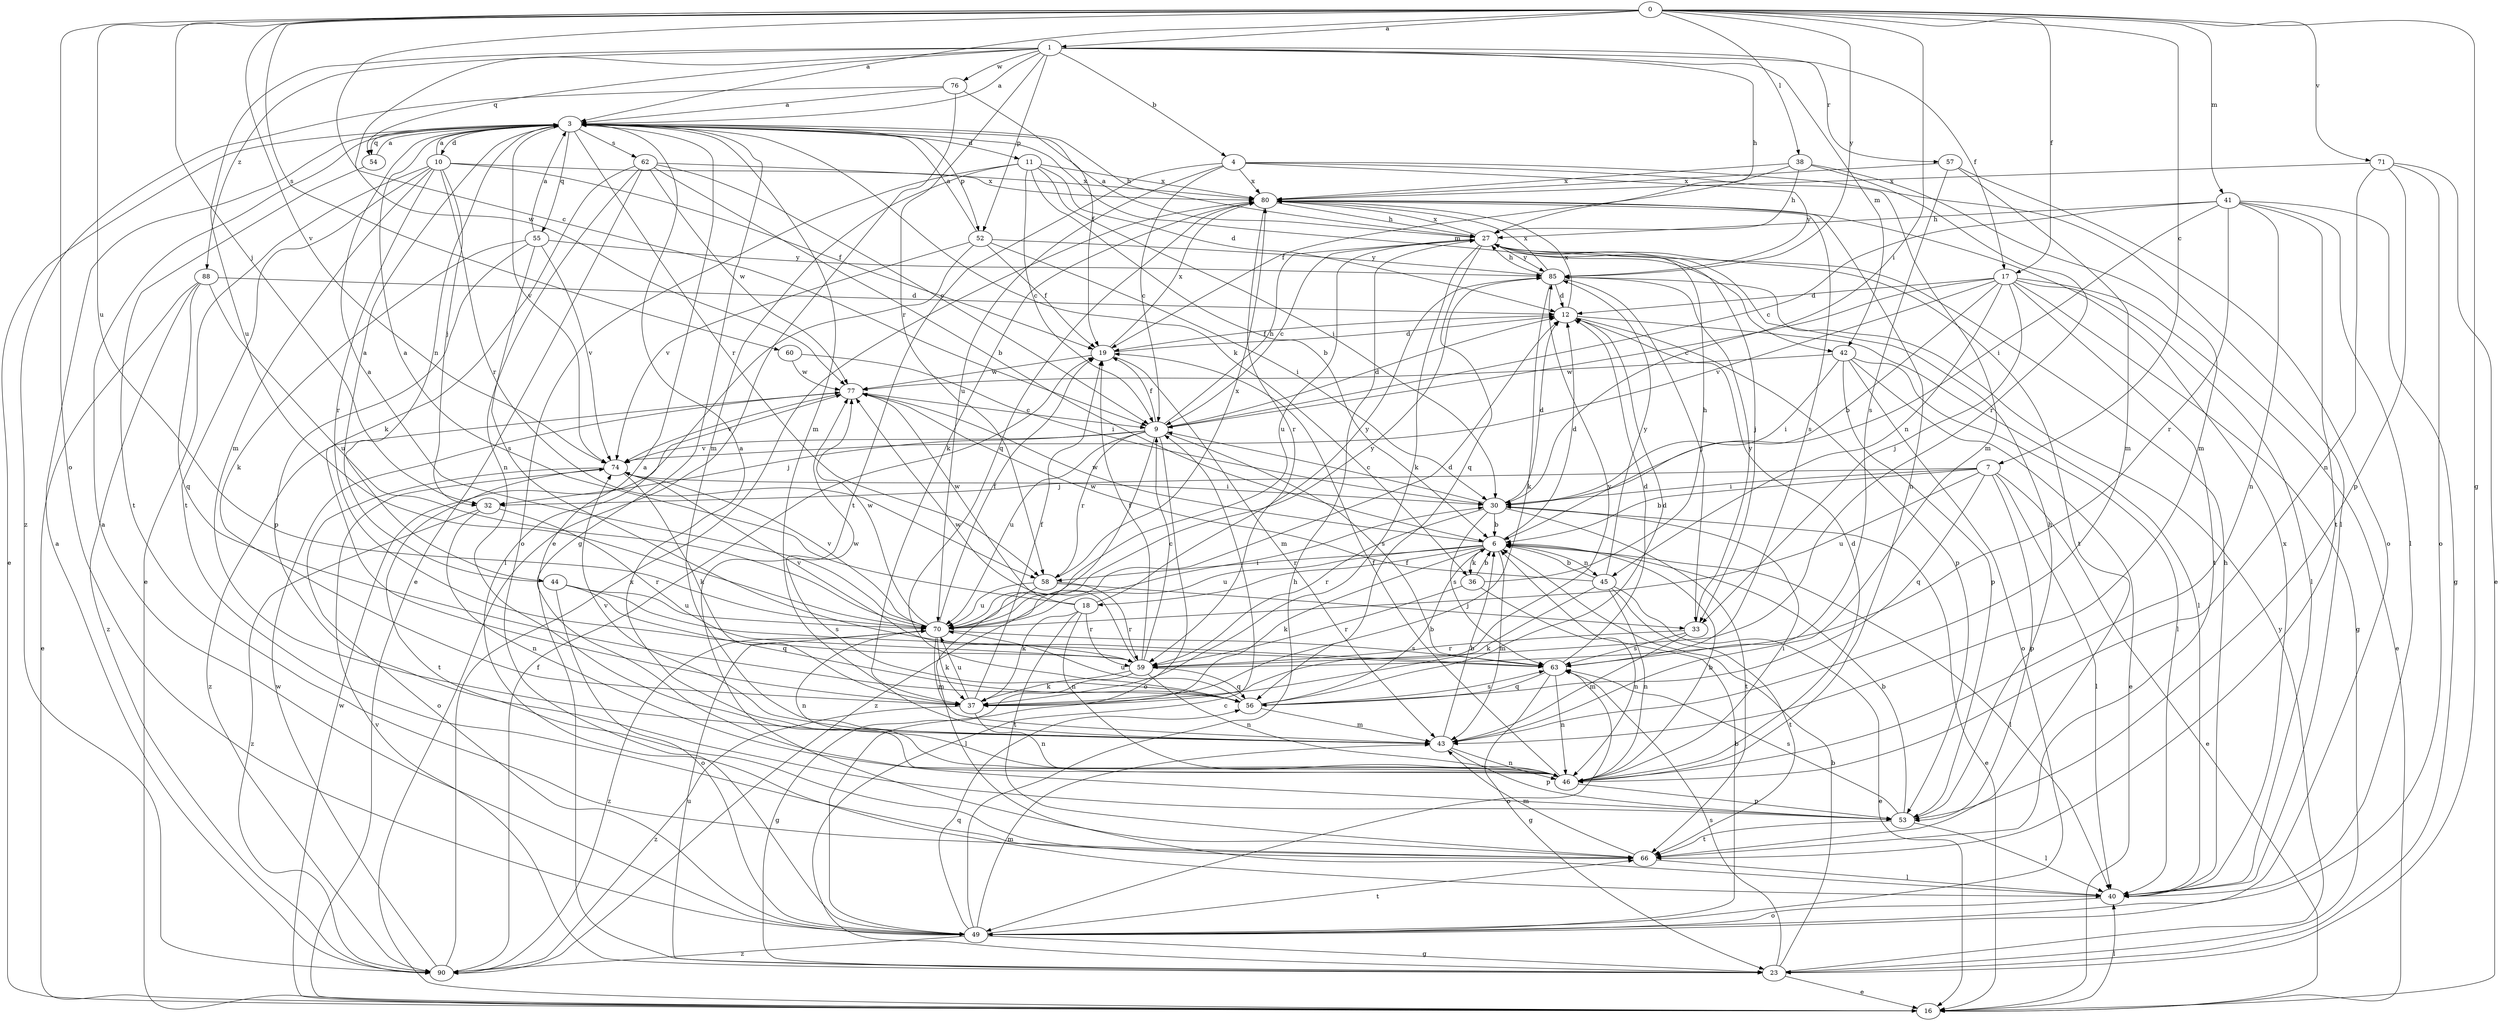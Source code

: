 strict digraph  {
0;
1;
3;
4;
6;
7;
9;
10;
11;
12;
16;
17;
18;
19;
23;
27;
30;
32;
33;
36;
37;
38;
40;
41;
42;
43;
44;
45;
46;
49;
52;
53;
54;
55;
56;
57;
58;
59;
60;
62;
63;
66;
70;
71;
74;
76;
77;
80;
85;
88;
90;
0 -> 1  [label=a];
0 -> 3  [label=a];
0 -> 7  [label=c];
0 -> 9  [label=c];
0 -> 17  [label=f];
0 -> 23  [label=g];
0 -> 30  [label=i];
0 -> 32  [label=j];
0 -> 38  [label=l];
0 -> 41  [label=m];
0 -> 49  [label=o];
0 -> 60  [label=s];
0 -> 70  [label=u];
0 -> 71  [label=v];
0 -> 74  [label=v];
0 -> 85  [label=y];
1 -> 3  [label=a];
1 -> 4  [label=b];
1 -> 17  [label=f];
1 -> 27  [label=h];
1 -> 42  [label=m];
1 -> 52  [label=p];
1 -> 54  [label=q];
1 -> 57  [label=r];
1 -> 58  [label=r];
1 -> 70  [label=u];
1 -> 76  [label=w];
1 -> 77  [label=w];
1 -> 88  [label=z];
3 -> 10  [label=d];
3 -> 11  [label=d];
3 -> 16  [label=e];
3 -> 23  [label=g];
3 -> 27  [label=h];
3 -> 36  [label=k];
3 -> 42  [label=m];
3 -> 43  [label=m];
3 -> 44  [label=n];
3 -> 52  [label=p];
3 -> 54  [label=q];
3 -> 55  [label=q];
3 -> 58  [label=r];
3 -> 62  [label=s];
3 -> 74  [label=v];
4 -> 9  [label=c];
4 -> 40  [label=l];
4 -> 43  [label=m];
4 -> 66  [label=t];
4 -> 70  [label=u];
4 -> 80  [label=x];
4 -> 85  [label=y];
6 -> 12  [label=d];
6 -> 18  [label=f];
6 -> 36  [label=k];
6 -> 37  [label=k];
6 -> 40  [label=l];
6 -> 43  [label=m];
6 -> 45  [label=n];
6 -> 58  [label=r];
6 -> 70  [label=u];
6 -> 77  [label=w];
7 -> 6  [label=b];
7 -> 16  [label=e];
7 -> 30  [label=i];
7 -> 32  [label=j];
7 -> 40  [label=l];
7 -> 53  [label=p];
7 -> 56  [label=q];
7 -> 70  [label=u];
9 -> 12  [label=d];
9 -> 19  [label=f];
9 -> 27  [label=h];
9 -> 32  [label=j];
9 -> 49  [label=o];
9 -> 58  [label=r];
9 -> 63  [label=s];
9 -> 70  [label=u];
9 -> 74  [label=v];
9 -> 90  [label=z];
10 -> 3  [label=a];
10 -> 16  [label=e];
10 -> 19  [label=f];
10 -> 32  [label=j];
10 -> 43  [label=m];
10 -> 58  [label=r];
10 -> 59  [label=r];
10 -> 66  [label=t];
10 -> 80  [label=x];
11 -> 6  [label=b];
11 -> 9  [label=c];
11 -> 12  [label=d];
11 -> 30  [label=i];
11 -> 43  [label=m];
11 -> 49  [label=o];
11 -> 80  [label=x];
12 -> 19  [label=f];
12 -> 40  [label=l];
12 -> 53  [label=p];
12 -> 80  [label=x];
16 -> 40  [label=l];
16 -> 77  [label=w];
17 -> 6  [label=b];
17 -> 9  [label=c];
17 -> 12  [label=d];
17 -> 16  [label=e];
17 -> 23  [label=g];
17 -> 33  [label=j];
17 -> 40  [label=l];
17 -> 45  [label=n];
17 -> 66  [label=t];
17 -> 74  [label=v];
18 -> 3  [label=a];
18 -> 37  [label=k];
18 -> 46  [label=n];
18 -> 59  [label=r];
18 -> 66  [label=t];
18 -> 77  [label=w];
18 -> 85  [label=y];
19 -> 12  [label=d];
19 -> 43  [label=m];
19 -> 77  [label=w];
19 -> 80  [label=x];
23 -> 6  [label=b];
23 -> 9  [label=c];
23 -> 16  [label=e];
23 -> 63  [label=s];
23 -> 70  [label=u];
23 -> 74  [label=v];
23 -> 85  [label=y];
27 -> 3  [label=a];
27 -> 9  [label=c];
27 -> 33  [label=j];
27 -> 37  [label=k];
27 -> 56  [label=q];
27 -> 66  [label=t];
27 -> 70  [label=u];
27 -> 80  [label=x];
27 -> 85  [label=y];
30 -> 6  [label=b];
30 -> 9  [label=c];
30 -> 12  [label=d];
30 -> 16  [label=e];
30 -> 59  [label=r];
30 -> 63  [label=s];
30 -> 66  [label=t];
32 -> 46  [label=n];
32 -> 59  [label=r];
32 -> 90  [label=z];
33 -> 43  [label=m];
33 -> 59  [label=r];
33 -> 63  [label=s];
33 -> 85  [label=y];
36 -> 6  [label=b];
36 -> 27  [label=h];
36 -> 46  [label=n];
36 -> 59  [label=r];
37 -> 19  [label=f];
37 -> 46  [label=n];
37 -> 70  [label=u];
37 -> 85  [label=y];
37 -> 90  [label=z];
38 -> 19  [label=f];
38 -> 27  [label=h];
38 -> 43  [label=m];
38 -> 59  [label=r];
38 -> 80  [label=x];
40 -> 27  [label=h];
40 -> 49  [label=o];
40 -> 80  [label=x];
41 -> 9  [label=c];
41 -> 23  [label=g];
41 -> 27  [label=h];
41 -> 30  [label=i];
41 -> 40  [label=l];
41 -> 46  [label=n];
41 -> 59  [label=r];
41 -> 66  [label=t];
42 -> 16  [label=e];
42 -> 30  [label=i];
42 -> 40  [label=l];
42 -> 49  [label=o];
42 -> 53  [label=p];
42 -> 77  [label=w];
43 -> 6  [label=b];
43 -> 46  [label=n];
43 -> 53  [label=p];
43 -> 74  [label=v];
44 -> 3  [label=a];
44 -> 49  [label=o];
44 -> 56  [label=q];
44 -> 63  [label=s];
44 -> 70  [label=u];
45 -> 6  [label=b];
45 -> 16  [label=e];
45 -> 37  [label=k];
45 -> 46  [label=n];
45 -> 66  [label=t];
45 -> 77  [label=w];
45 -> 85  [label=y];
46 -> 3  [label=a];
46 -> 6  [label=b];
46 -> 12  [label=d];
46 -> 19  [label=f];
46 -> 30  [label=i];
46 -> 53  [label=p];
49 -> 3  [label=a];
49 -> 6  [label=b];
49 -> 23  [label=g];
49 -> 27  [label=h];
49 -> 43  [label=m];
49 -> 56  [label=q];
49 -> 66  [label=t];
49 -> 90  [label=z];
52 -> 3  [label=a];
52 -> 19  [label=f];
52 -> 30  [label=i];
52 -> 40  [label=l];
52 -> 74  [label=v];
52 -> 85  [label=y];
53 -> 3  [label=a];
53 -> 6  [label=b];
53 -> 27  [label=h];
53 -> 40  [label=l];
53 -> 63  [label=s];
53 -> 66  [label=t];
54 -> 3  [label=a];
54 -> 66  [label=t];
55 -> 3  [label=a];
55 -> 37  [label=k];
55 -> 53  [label=p];
55 -> 63  [label=s];
55 -> 74  [label=v];
55 -> 85  [label=y];
56 -> 6  [label=b];
56 -> 12  [label=d];
56 -> 43  [label=m];
56 -> 63  [label=s];
56 -> 70  [label=u];
56 -> 77  [label=w];
57 -> 43  [label=m];
57 -> 49  [label=o];
57 -> 63  [label=s];
57 -> 80  [label=x];
58 -> 33  [label=j];
58 -> 40  [label=l];
58 -> 59  [label=r];
58 -> 70  [label=u];
58 -> 80  [label=x];
59 -> 9  [label=c];
59 -> 19  [label=f];
59 -> 23  [label=g];
59 -> 37  [label=k];
59 -> 46  [label=n];
59 -> 56  [label=q];
59 -> 74  [label=v];
59 -> 77  [label=w];
60 -> 30  [label=i];
60 -> 77  [label=w];
62 -> 6  [label=b];
62 -> 9  [label=c];
62 -> 16  [label=e];
62 -> 37  [label=k];
62 -> 46  [label=n];
62 -> 77  [label=w];
62 -> 80  [label=x];
63 -> 12  [label=d];
63 -> 23  [label=g];
63 -> 46  [label=n];
63 -> 49  [label=o];
63 -> 56  [label=q];
66 -> 40  [label=l];
66 -> 43  [label=m];
70 -> 3  [label=a];
70 -> 12  [label=d];
70 -> 19  [label=f];
70 -> 30  [label=i];
70 -> 37  [label=k];
70 -> 43  [label=m];
70 -> 46  [label=n];
70 -> 63  [label=s];
70 -> 74  [label=v];
70 -> 77  [label=w];
70 -> 85  [label=y];
70 -> 90  [label=z];
71 -> 16  [label=e];
71 -> 46  [label=n];
71 -> 49  [label=o];
71 -> 53  [label=p];
71 -> 80  [label=x];
74 -> 30  [label=i];
74 -> 37  [label=k];
74 -> 49  [label=o];
74 -> 66  [label=t];
76 -> 3  [label=a];
76 -> 16  [label=e];
76 -> 19  [label=f];
76 -> 90  [label=z];
77 -> 9  [label=c];
77 -> 74  [label=v];
77 -> 90  [label=z];
80 -> 27  [label=h];
80 -> 37  [label=k];
80 -> 46  [label=n];
80 -> 56  [label=q];
80 -> 59  [label=r];
80 -> 63  [label=s];
85 -> 12  [label=d];
85 -> 27  [label=h];
85 -> 33  [label=j];
85 -> 37  [label=k];
85 -> 80  [label=x];
88 -> 12  [label=d];
88 -> 16  [label=e];
88 -> 56  [label=q];
88 -> 70  [label=u];
88 -> 90  [label=z];
90 -> 3  [label=a];
90 -> 19  [label=f];
90 -> 77  [label=w];
90 -> 80  [label=x];
}

